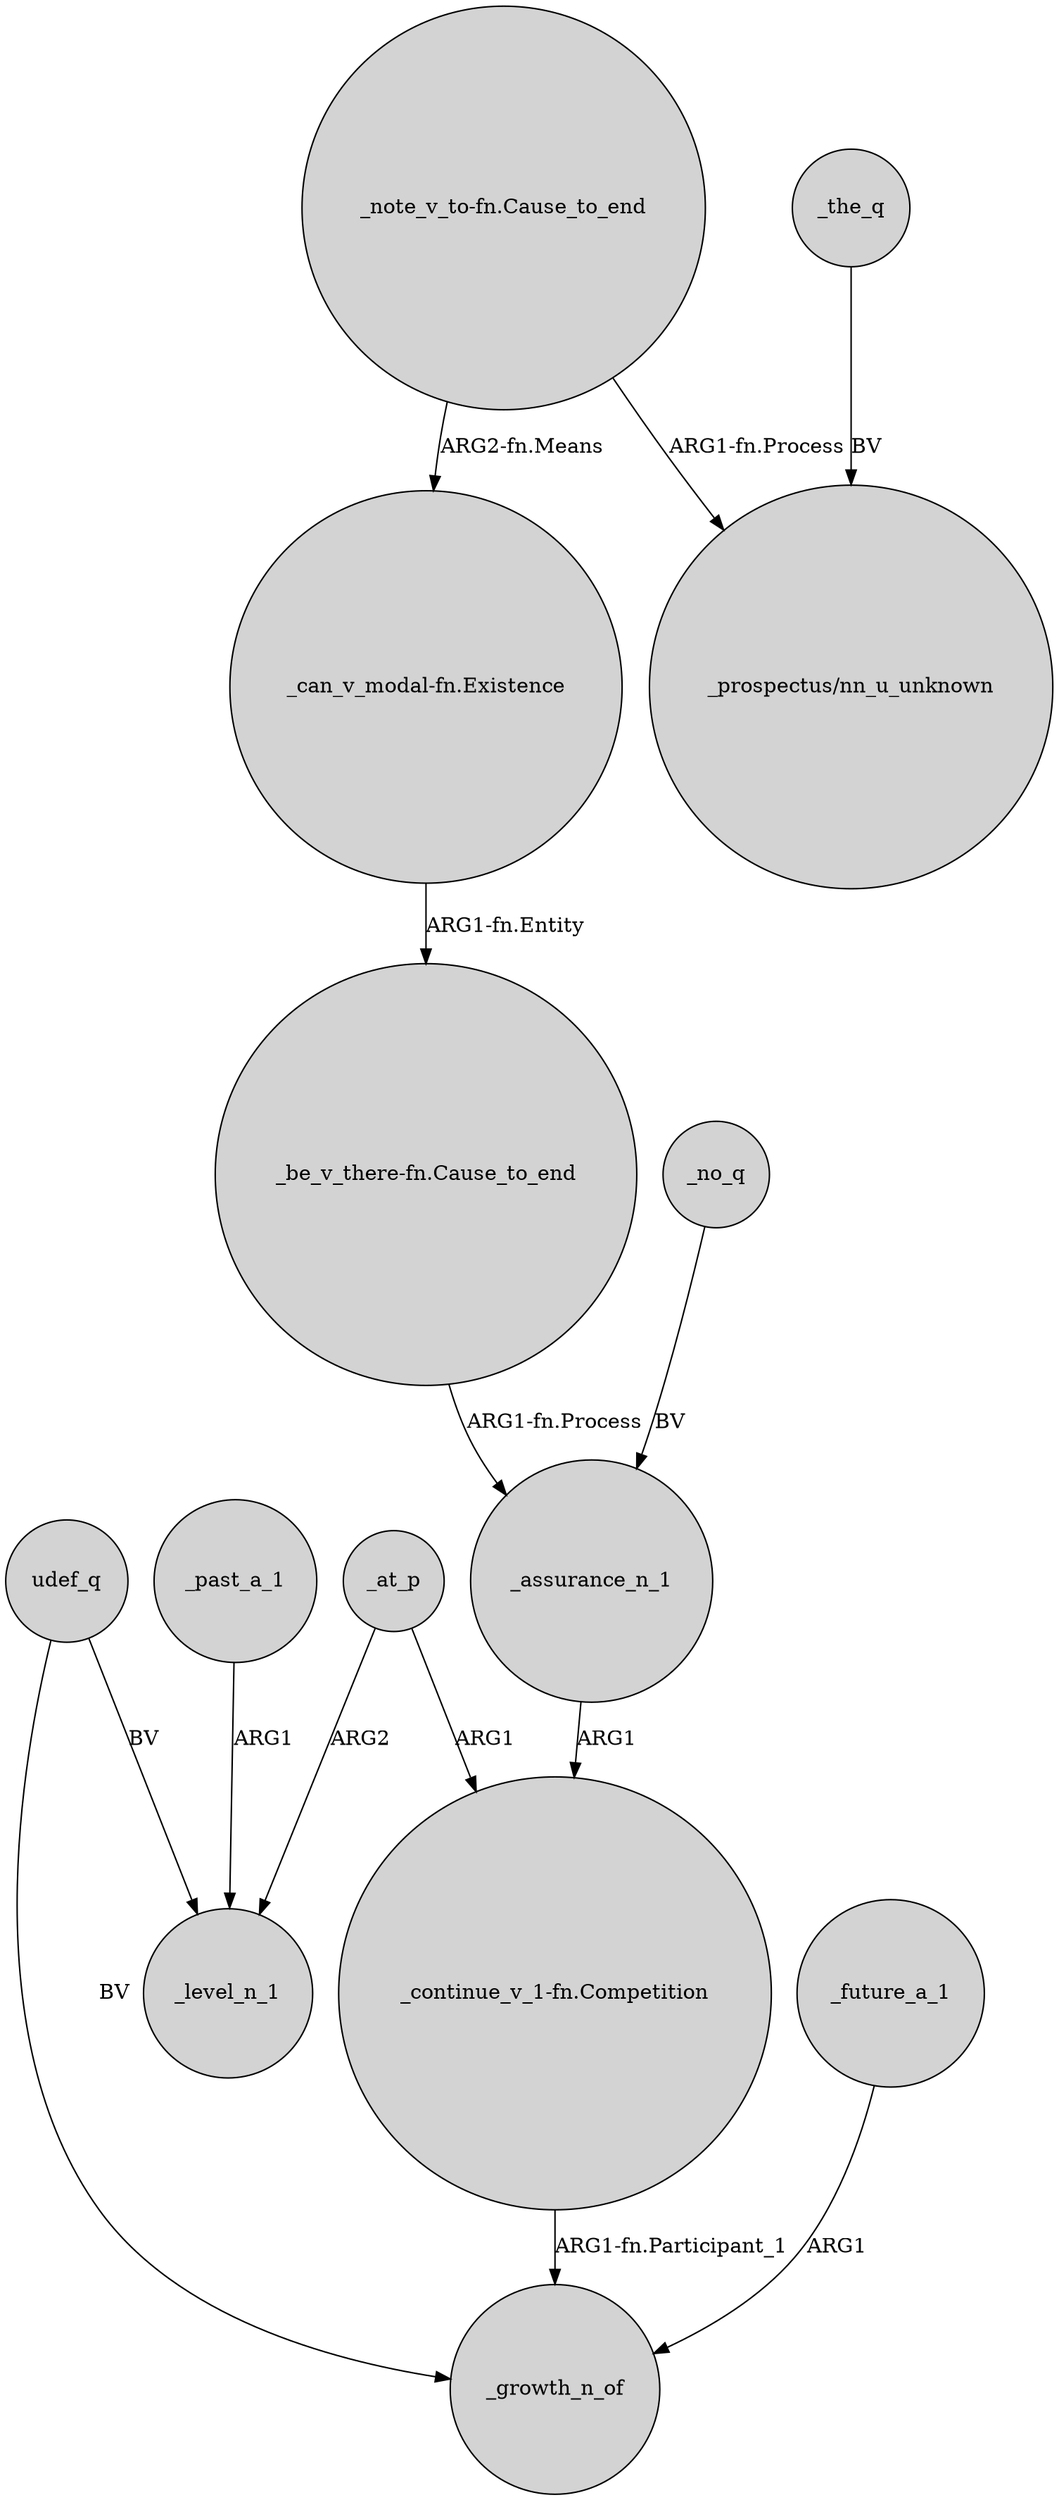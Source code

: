 digraph {
	node [shape=circle style=filled]
	_assurance_n_1 -> "_continue_v_1-fn.Competition" [label=ARG1]
	_the_q -> "_prospectus/nn_u_unknown" [label=BV]
	"_note_v_to-fn.Cause_to_end" -> "_prospectus/nn_u_unknown" [label="ARG1-fn.Process"]
	"_can_v_modal-fn.Existence" -> "_be_v_there-fn.Cause_to_end" [label="ARG1-fn.Entity"]
	_at_p -> "_continue_v_1-fn.Competition" [label=ARG1]
	"_note_v_to-fn.Cause_to_end" -> "_can_v_modal-fn.Existence" [label="ARG2-fn.Means"]
	udef_q -> _level_n_1 [label=BV]
	"_continue_v_1-fn.Competition" -> _growth_n_of [label="ARG1-fn.Participant_1"]
	_no_q -> _assurance_n_1 [label=BV]
	"_be_v_there-fn.Cause_to_end" -> _assurance_n_1 [label="ARG1-fn.Process"]
	_past_a_1 -> _level_n_1 [label=ARG1]
	_at_p -> _level_n_1 [label=ARG2]
	udef_q -> _growth_n_of [label=BV]
	_future_a_1 -> _growth_n_of [label=ARG1]
}
